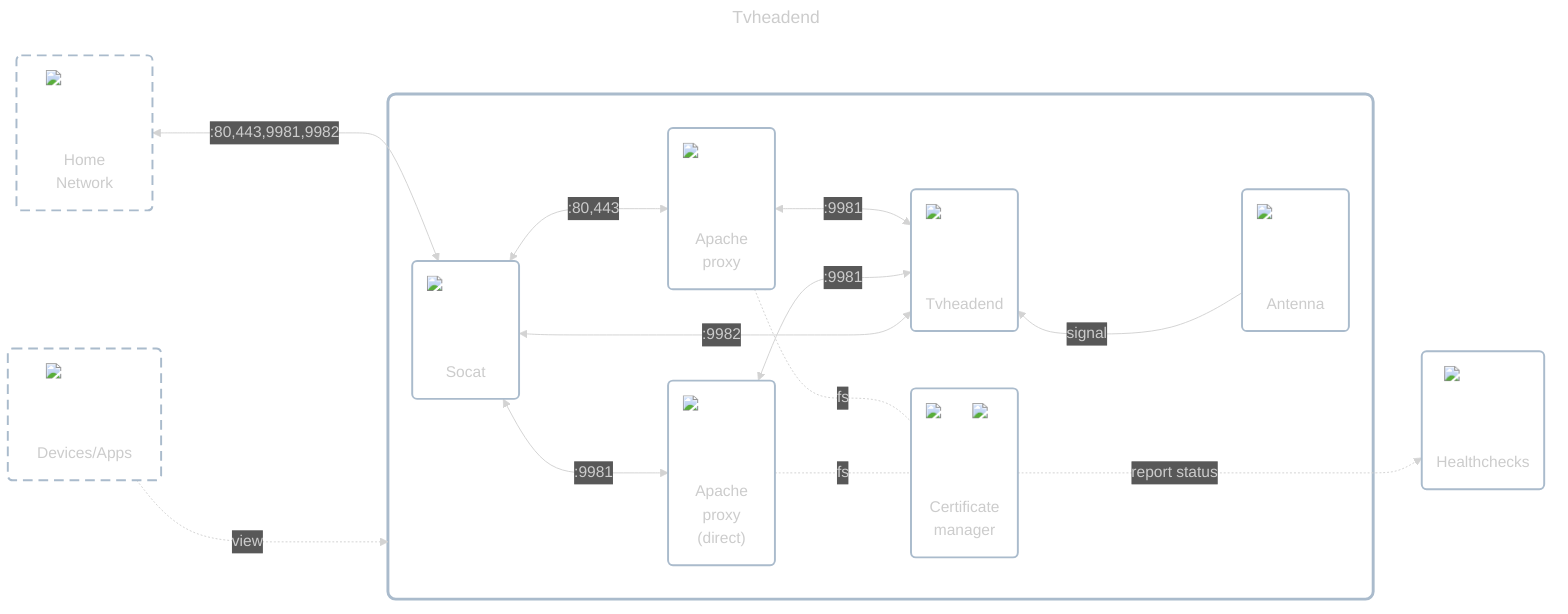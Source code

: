 ---
title: Tvheadend
config:
    theme: dark
---

flowchart LR
    classDef cluster fill:#ffffff00,stroke:#aabbccff,stroke-width:3px,rx:8px,ry:8px;
    classDef node fill:#ffffff00,stroke:#aabbccff,stroke-width:2px,rx:5px,ry:5px;
    classDef dashed_border stroke-dasharray:10 6;

    home_network["<div style='position:relative;width:80px;height:80px;margin:0 auto;margin-bottom:0.1em'><img src='../../../../icons/network.png' style='min-width:80px;max-width:80px' /></div>Home<br/>Network"]
    class home_network dashed_border
    personal_devices["<div style='position:relative;width:80px;height:80px;margin:0 auto;margin-bottom:0.1em'><img src='../../../../icons/personal-devices.png' style='min-width:80px;max-width:80px' /></div>Devices/Apps"]
    class personal_devices dashed_border

    subgraph app_wrapper[" "]
        transport_proxy("<div style='position:relative;width:80px;height:80px;margin:0 auto;margin-bottom:0.5em'><img src='../../../../icons/ingress.png' style='min-width:80px;max-width:80px' /></div>Socat")
        http_proxy("<div style='position:relative;width:80px;height:80px;margin:0 auto;margin-bottom:0.5em'><img src='../../../../icons/apache.png' style='min-width:80px;max-width:80px' /></div>Apache<br/>proxy")
        http_proxy_direct("<div style='position:relative;width:80px;height:80px;margin:0 auto;margin-bottom:0.5em'><img src='../../../../icons/apache.png' style='min-width:80px;max-width:80px' /></div>Apache<br/>proxy<br/>(direct)")
        certificate_manager("<div style='position:relative;width:80px;height:80px;margin:0 auto;margin-bottom:1em'><img src='../../../../icons/cronjob.png' style='min-width:32px;max-width:32px;position:absolute;top:0;right:0' /><img src='../../../../icons/lets-encrypt.png' style='min-width:80px;max-width:80px' /></div>Certificate<br/>manager")
        tvheadend("<div style='position:relative;width:80px;height:80px;margin:0 auto;margin-bottom:0.75em'><img src='../../../../icons/tvheadend.png' style='min-width:80px;max-width:80px' /></div>Tvheadend")
        antenna("<div style='position:relative;width:80px;height:80px;margin:0 auto;margin-bottom:0.75em'><img src='../../../../icons/antenna.png' style='min-width:80px;max-width:80px' /></div>Antenna")

        transport_proxy <--->|:80,443| http_proxy <--->|:9981| tvheadend
        transport_proxy <--->|:9981| http_proxy_direct <--->|:9981| tvheadend
        transport_proxy <--->|:9982| tvheadend
        http_proxy & http_proxy_direct -..-|fs| certificate_manager
        tvheadend ~~~ antenna
        antenna --->|signal| tvheadend
    end

    healthchecks("<div style='position:relative;width:80px;height:80px;margin:0 auto;margin-bottom:0.5em'><img src='../../../../icons/healthchecks.png' style='min-width:80px;max-width:80px' /></div>Healthchecks")
    antenna ~~~ healthchecks

    home_network <--->|:80,443,9981,9982| transport_proxy
    personal_devices ~~~~ transport_proxy
    personal_devices -..->|view| app_wrapper
    certificate_manager -..->|report status| healthchecks